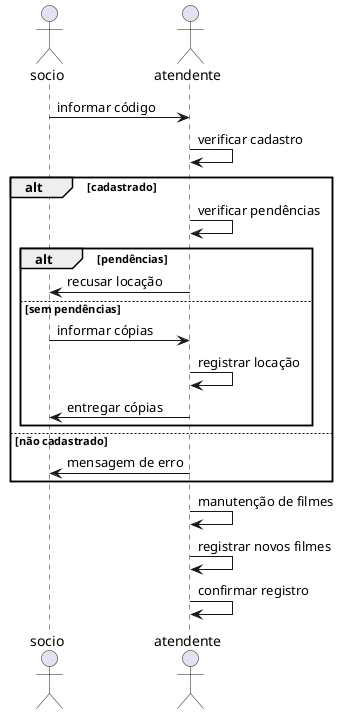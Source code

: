 @startuml
actor socio
actor atendente

socio -> atendente: informar código
atendente -> atendente: verificar cadastro
alt cadastrado
    atendente -> atendente: verificar pendências
    alt pendências
        atendente -> socio: recusar locação
    else sem pendências
        socio -> atendente: informar cópias
        atendente -> atendente: registrar locação
        atendente -> socio: entregar cópias
    end
else não cadastrado
    atendente -> socio: mensagem de erro
end

atendente -> atendente: manutenção de filmes
atendente -> atendente: registrar novos filmes
atendente -> atendente: confirmar registro
@enduml
